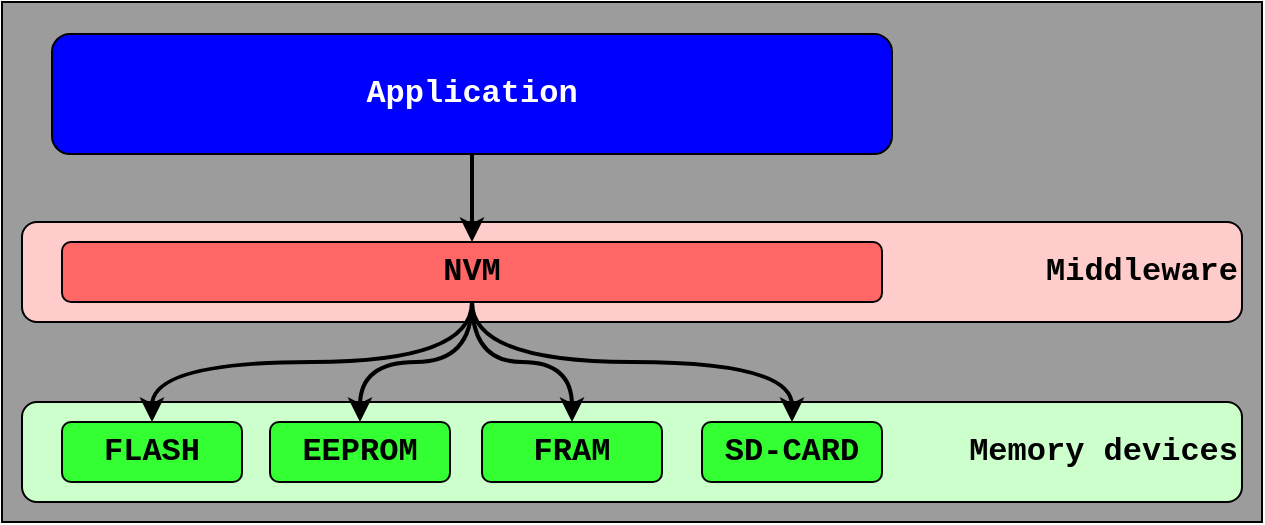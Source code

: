 <mxfile version="20.6.2" type="device"><diagram id="92TwXLmoSNigQiSfXjGR" name="Page-1"><mxGraphModel dx="981" dy="608" grid="1" gridSize="10" guides="1" tooltips="1" connect="1" arrows="1" fold="1" page="1" pageScale="1" pageWidth="827" pageHeight="1169" math="0" shadow="0"><root><mxCell id="0"/><mxCell id="1" parent="0"/><mxCell id="SoQjZ_BsswMpQjzzI9Iq-17" value="" style="rounded=0;whiteSpace=wrap;html=1;fontFamily=Courier New;fontSize=16;fontColor=#000000;fillColor=#9C9C9C;" vertex="1" parent="1"><mxGeometry x="190" y="50" width="630" height="260" as="geometry"/></mxCell><mxCell id="SoQjZ_BsswMpQjzzI9Iq-14" value="" style="rounded=1;whiteSpace=wrap;html=1;fillColor=#FFCCCC;fontColor=#000000;fontStyle=1;fontFamily=Courier New;fontSize=16;" vertex="1" parent="1"><mxGeometry x="200" y="160" width="610" height="50" as="geometry"/></mxCell><mxCell id="SoQjZ_BsswMpQjzzI9Iq-12" value="NVM" style="rounded=1;whiteSpace=wrap;html=1;fillColor=#CCFFCC;fontColor=#000000;fontStyle=1;fontFamily=Courier New;fontSize=16;" vertex="1" parent="1"><mxGeometry x="200" y="250" width="610" height="50" as="geometry"/></mxCell><mxCell id="SoQjZ_BsswMpQjzzI9Iq-1" value="Application" style="rounded=1;whiteSpace=wrap;html=1;fillColor=#0000FF;fontColor=#FFFFFF;fontStyle=1;fontFamily=Courier New;fontSize=16;" vertex="1" parent="1"><mxGeometry x="215" y="66" width="420" height="60" as="geometry"/></mxCell><mxCell id="SoQjZ_BsswMpQjzzI9Iq-2" value="NVM" style="rounded=1;whiteSpace=wrap;html=1;fillColor=#FF6666;fontColor=#000000;fontStyle=1;fontFamily=Courier New;fontSize=16;" vertex="1" parent="1"><mxGeometry x="220" y="170" width="410" height="30" as="geometry"/></mxCell><mxCell id="SoQjZ_BsswMpQjzzI9Iq-3" value="FLASH" style="rounded=1;whiteSpace=wrap;html=1;fillColor=#33FF33;fontColor=#000000;fontStyle=1;fontFamily=Courier New;fontSize=16;" vertex="1" parent="1"><mxGeometry x="220" y="260" width="90" height="30" as="geometry"/></mxCell><mxCell id="SoQjZ_BsswMpQjzzI9Iq-4" value="EEPROM" style="rounded=1;whiteSpace=wrap;html=1;fillColor=#33FF33;fontColor=#000000;fontStyle=1;fontFamily=Courier New;fontSize=16;" vertex="1" parent="1"><mxGeometry x="324" y="260" width="90" height="30" as="geometry"/></mxCell><mxCell id="SoQjZ_BsswMpQjzzI9Iq-5" value="FRAM" style="rounded=1;whiteSpace=wrap;html=1;fillColor=#33FF33;fontColor=#000000;fontStyle=1;fontFamily=Courier New;fontSize=16;" vertex="1" parent="1"><mxGeometry x="430" y="260" width="90" height="30" as="geometry"/></mxCell><mxCell id="SoQjZ_BsswMpQjzzI9Iq-6" value="SD-CARD" style="rounded=1;whiteSpace=wrap;html=1;fillColor=#33FF33;fontColor=#000000;fontStyle=1;fontFamily=Courier New;fontSize=16;" vertex="1" parent="1"><mxGeometry x="540" y="260" width="90" height="30" as="geometry"/></mxCell><mxCell id="SoQjZ_BsswMpQjzzI9Iq-7" value="" style="endArrow=none;html=1;rounded=0;fontFamily=Courier New;fontSize=16;fontColor=#000000;entryX=0.5;entryY=1;entryDx=0;entryDy=0;exitX=0.5;exitY=0;exitDx=0;exitDy=0;strokeWidth=2;startArrow=classic;startFill=1;" edge="1" parent="1" source="SoQjZ_BsswMpQjzzI9Iq-2" target="SoQjZ_BsswMpQjzzI9Iq-1"><mxGeometry width="50" height="50" relative="1" as="geometry"><mxPoint x="370" y="460" as="sourcePoint"/><mxPoint x="420" y="410" as="targetPoint"/></mxGeometry></mxCell><mxCell id="SoQjZ_BsswMpQjzzI9Iq-8" value="" style="endArrow=none;html=1;rounded=0;fontFamily=Courier New;fontSize=16;fontColor=#000000;entryX=0.5;entryY=1;entryDx=0;entryDy=0;exitX=0.5;exitY=0;exitDx=0;exitDy=0;strokeWidth=2;startArrow=classic;startFill=1;edgeStyle=orthogonalEdgeStyle;curved=1;" edge="1" parent="1" source="SoQjZ_BsswMpQjzzI9Iq-3" target="SoQjZ_BsswMpQjzzI9Iq-2"><mxGeometry width="50" height="50" relative="1" as="geometry"><mxPoint x="435.0" y="180" as="sourcePoint"/><mxPoint x="435.0" y="150" as="targetPoint"/></mxGeometry></mxCell><mxCell id="SoQjZ_BsswMpQjzzI9Iq-9" value="" style="endArrow=none;html=1;rounded=0;fontFamily=Courier New;fontSize=16;fontColor=#000000;entryX=0.5;entryY=1;entryDx=0;entryDy=0;exitX=0.5;exitY=0;exitDx=0;exitDy=0;strokeWidth=2;startArrow=classic;startFill=1;edgeStyle=orthogonalEdgeStyle;curved=1;" edge="1" parent="1" source="SoQjZ_BsswMpQjzzI9Iq-4" target="SoQjZ_BsswMpQjzzI9Iq-2"><mxGeometry width="50" height="50" relative="1" as="geometry"><mxPoint x="275" y="270" as="sourcePoint"/><mxPoint x="435.0" y="210" as="targetPoint"/></mxGeometry></mxCell><mxCell id="SoQjZ_BsswMpQjzzI9Iq-10" value="" style="endArrow=none;html=1;rounded=0;fontFamily=Courier New;fontSize=16;fontColor=#000000;entryX=0.5;entryY=1;entryDx=0;entryDy=0;strokeWidth=2;startArrow=classic;startFill=1;edgeStyle=orthogonalEdgeStyle;curved=1;" edge="1" parent="1" source="SoQjZ_BsswMpQjzzI9Iq-5" target="SoQjZ_BsswMpQjzzI9Iq-2"><mxGeometry width="50" height="50" relative="1" as="geometry"><mxPoint x="379" y="270" as="sourcePoint"/><mxPoint x="435.0" y="210" as="targetPoint"/></mxGeometry></mxCell><mxCell id="SoQjZ_BsswMpQjzzI9Iq-11" value="" style="endArrow=none;html=1;rounded=0;fontFamily=Courier New;fontSize=16;fontColor=#000000;entryX=0.5;entryY=1;entryDx=0;entryDy=0;strokeWidth=2;startArrow=classic;startFill=1;edgeStyle=orthogonalEdgeStyle;curved=1;" edge="1" parent="1" source="SoQjZ_BsswMpQjzzI9Iq-6" target="SoQjZ_BsswMpQjzzI9Iq-2"><mxGeometry width="50" height="50" relative="1" as="geometry"><mxPoint x="389" y="280" as="sourcePoint"/><mxPoint x="445.0" y="220" as="targetPoint"/></mxGeometry></mxCell><mxCell id="SoQjZ_BsswMpQjzzI9Iq-15" value="Memory devices" style="text;html=1;strokeColor=none;fillColor=none;align=right;verticalAlign=middle;whiteSpace=wrap;rounded=0;fontFamily=Courier New;fontSize=16;fontColor=#000000;fontStyle=1" vertex="1" parent="1"><mxGeometry x="650" y="260" width="160" height="30" as="geometry"/></mxCell><mxCell id="SoQjZ_BsswMpQjzzI9Iq-16" value="Middleware" style="text;html=1;strokeColor=none;fillColor=none;align=right;verticalAlign=middle;whiteSpace=wrap;rounded=0;fontFamily=Courier New;fontSize=16;fontColor=#000000;fontStyle=1" vertex="1" parent="1"><mxGeometry x="650" y="170" width="160" height="30" as="geometry"/></mxCell></root></mxGraphModel></diagram></mxfile>